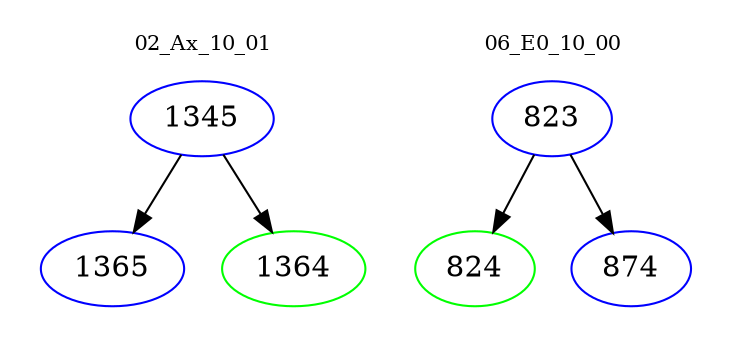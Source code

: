digraph{
subgraph cluster_0 {
color = white
label = "02_Ax_10_01";
fontsize=10;
T0_1345 [label="1345", color="blue"]
T0_1345 -> T0_1365 [color="black"]
T0_1365 [label="1365", color="blue"]
T0_1345 -> T0_1364 [color="black"]
T0_1364 [label="1364", color="green"]
}
subgraph cluster_1 {
color = white
label = "06_E0_10_00";
fontsize=10;
T1_823 [label="823", color="blue"]
T1_823 -> T1_824 [color="black"]
T1_824 [label="824", color="green"]
T1_823 -> T1_874 [color="black"]
T1_874 [label="874", color="blue"]
}
}
